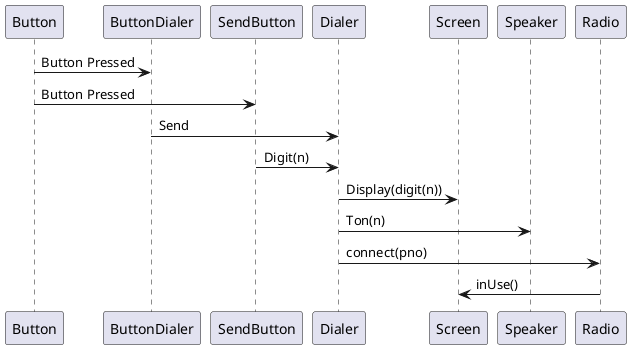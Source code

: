 @startuml
participant Button as Btn
participant ButtonDialer as BtnDial
participant SendButton as sendBtn
participant Dialer as Dial
participant Screen
participant Speaker as Spk
participant Radio 

Btn -> BtnDial : Button Pressed
Btn -> sendBtn : Button Pressed
BtnDial -> Dial : Send
sendBtn -> Dial : Digit(n)
Dial -> Screen : Display(digit(n))
Dial -> Spk : Ton(n)
Dial -> Radio : connect(pno)
Radio -> Screen : inUse()

@enduml